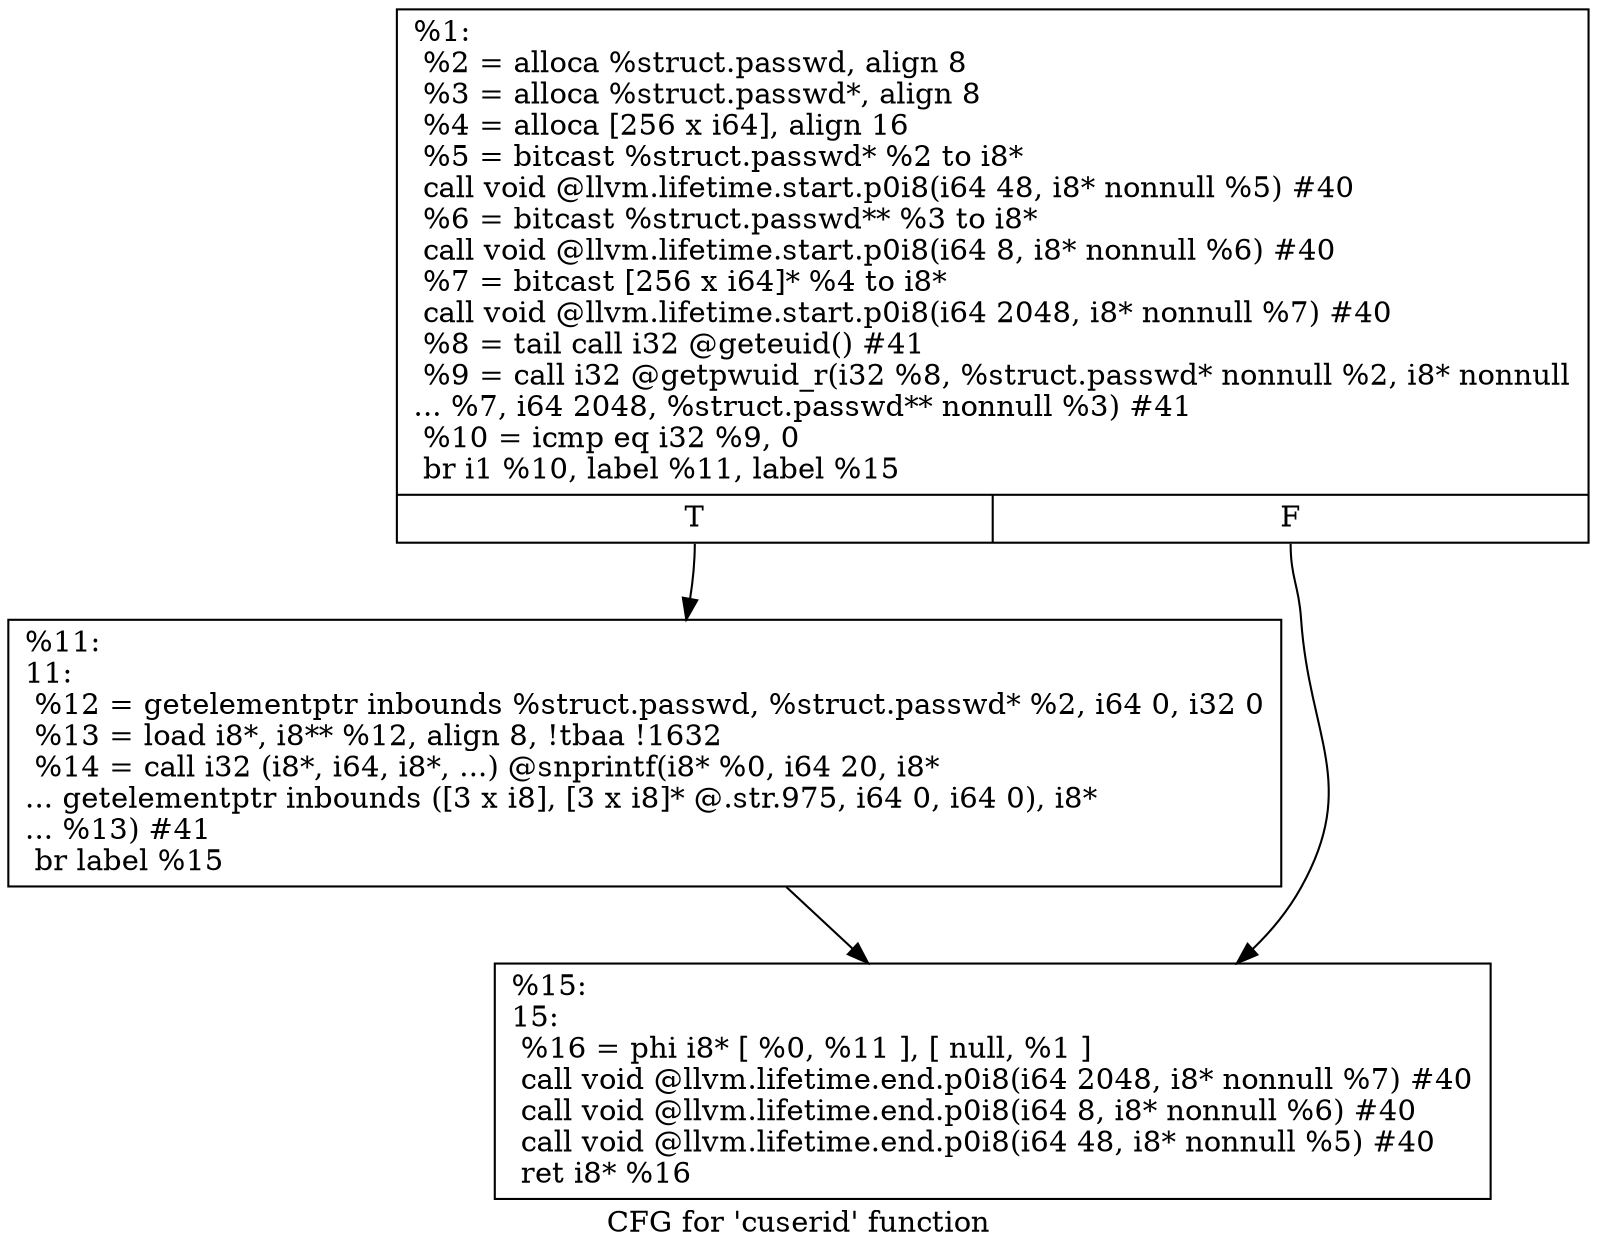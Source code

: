 digraph "CFG for 'cuserid' function" {
	label="CFG for 'cuserid' function";

	Node0x1f7e120 [shape=record,label="{%1:\l  %2 = alloca %struct.passwd, align 8\l  %3 = alloca %struct.passwd*, align 8\l  %4 = alloca [256 x i64], align 16\l  %5 = bitcast %struct.passwd* %2 to i8*\l  call void @llvm.lifetime.start.p0i8(i64 48, i8* nonnull %5) #40\l  %6 = bitcast %struct.passwd** %3 to i8*\l  call void @llvm.lifetime.start.p0i8(i64 8, i8* nonnull %6) #40\l  %7 = bitcast [256 x i64]* %4 to i8*\l  call void @llvm.lifetime.start.p0i8(i64 2048, i8* nonnull %7) #40\l  %8 = tail call i32 @geteuid() #41\l  %9 = call i32 @getpwuid_r(i32 %8, %struct.passwd* nonnull %2, i8* nonnull\l... %7, i64 2048, %struct.passwd** nonnull %3) #41\l  %10 = icmp eq i32 %9, 0\l  br i1 %10, label %11, label %15\l|{<s0>T|<s1>F}}"];
	Node0x1f7e120:s0 -> Node0x1f7e1a0;
	Node0x1f7e120:s1 -> Node0x1f7e1f0;
	Node0x1f7e1a0 [shape=record,label="{%11:\l11:                                               \l  %12 = getelementptr inbounds %struct.passwd, %struct.passwd* %2, i64 0, i32 0\l  %13 = load i8*, i8** %12, align 8, !tbaa !1632\l  %14 = call i32 (i8*, i64, i8*, ...) @snprintf(i8* %0, i64 20, i8*\l... getelementptr inbounds ([3 x i8], [3 x i8]* @.str.975, i64 0, i64 0), i8*\l... %13) #41\l  br label %15\l}"];
	Node0x1f7e1a0 -> Node0x1f7e1f0;
	Node0x1f7e1f0 [shape=record,label="{%15:\l15:                                               \l  %16 = phi i8* [ %0, %11 ], [ null, %1 ]\l  call void @llvm.lifetime.end.p0i8(i64 2048, i8* nonnull %7) #40\l  call void @llvm.lifetime.end.p0i8(i64 8, i8* nonnull %6) #40\l  call void @llvm.lifetime.end.p0i8(i64 48, i8* nonnull %5) #40\l  ret i8* %16\l}"];
}
